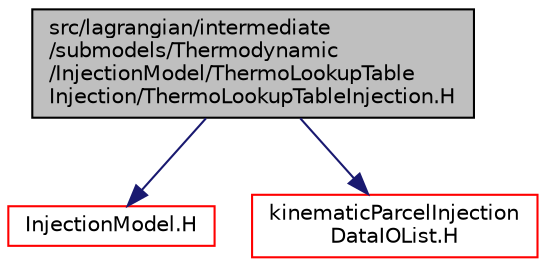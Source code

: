 digraph "src/lagrangian/intermediate/submodels/Thermodynamic/InjectionModel/ThermoLookupTableInjection/ThermoLookupTableInjection.H"
{
  bgcolor="transparent";
  edge [fontname="Helvetica",fontsize="10",labelfontname="Helvetica",labelfontsize="10"];
  node [fontname="Helvetica",fontsize="10",shape=record];
  Node1 [label="src/lagrangian/intermediate\l/submodels/Thermodynamic\l/InjectionModel/ThermoLookupTable\lInjection/ThermoLookupTableInjection.H",height=0.2,width=0.4,color="black", fillcolor="grey75", style="filled", fontcolor="black"];
  Node1 -> Node2 [color="midnightblue",fontsize="10",style="solid",fontname="Helvetica"];
  Node2 [label="InjectionModel.H",height=0.2,width=0.4,color="red",URL="$a06776.html"];
  Node1 -> Node3 [color="midnightblue",fontsize="10",style="solid",fontname="Helvetica"];
  Node3 [label="kinematicParcelInjection\lDataIOList.H",height=0.2,width=0.4,color="red",URL="$a06788.html"];
}
